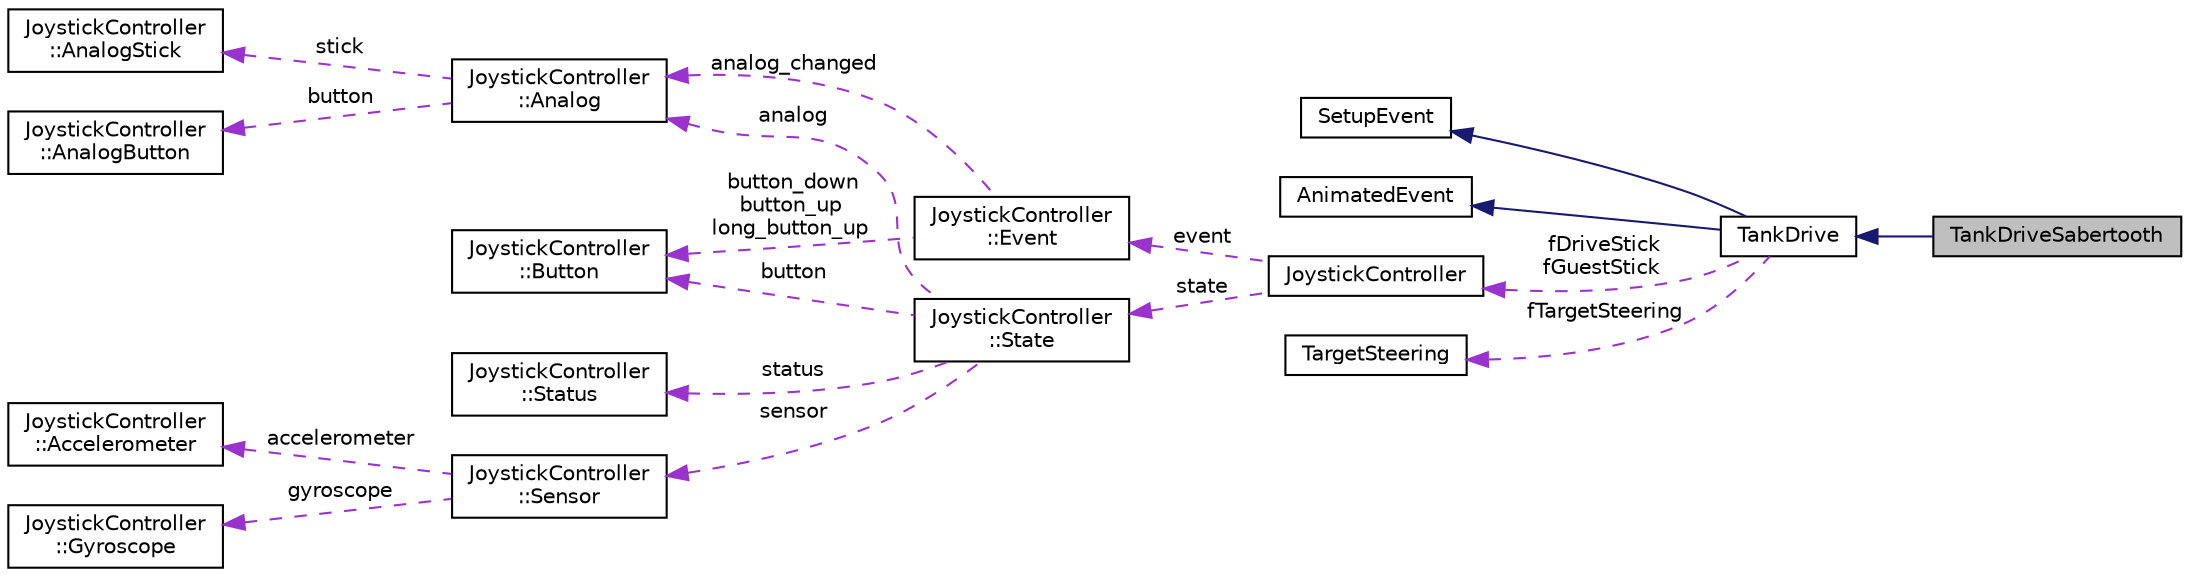 digraph "TankDriveSabertooth"
{
 // LATEX_PDF_SIZE
  edge [fontname="Helvetica",fontsize="10",labelfontname="Helvetica",labelfontsize="10"];
  node [fontname="Helvetica",fontsize="10",shape=record];
  rankdir="LR";
  Node1 [label="TankDriveSabertooth",height=0.2,width=0.4,color="black", fillcolor="grey75", style="filled", fontcolor="black",tooltip=" "];
  Node2 -> Node1 [dir="back",color="midnightblue",fontsize="10",style="solid",fontname="Helvetica"];
  Node2 [label="TankDrive",height=0.2,width=0.4,color="black", fillcolor="white", style="filled",URL="$classTankDrive.html",tooltip="Base template of automatic forwarder from i2c to CommandEvent."];
  Node3 -> Node2 [dir="back",color="midnightblue",fontsize="10",style="solid",fontname="Helvetica"];
  Node3 [label="SetupEvent",height=0.2,width=0.4,color="black", fillcolor="white", style="filled",URL="$classSetupEvent.html",tooltip="Utility class to control a VMusic2 module."];
  Node4 -> Node2 [dir="back",color="midnightblue",fontsize="10",style="solid",fontname="Helvetica"];
  Node4 [label="AnimatedEvent",height=0.2,width=0.4,color="black", fillcolor="white", style="filled",URL="$classAnimatedEvent.html",tooltip="Base class for all animated devices."];
  Node5 -> Node2 [dir="back",color="darkorchid3",fontsize="10",style="dashed",label=" fDriveStick\nfGuestStick" ,fontname="Helvetica"];
  Node5 [label="JoystickController",height=0.2,width=0.4,color="black", fillcolor="white", style="filled",URL="$classJoystickController.html",tooltip=" "];
  Node6 -> Node5 [dir="back",color="darkorchid3",fontsize="10",style="dashed",label=" state" ,fontname="Helvetica"];
  Node6 [label="JoystickController\l::State",height=0.2,width=0.4,color="black", fillcolor="white", style="filled",URL="$structJoystickController_1_1State.html",tooltip=" "];
  Node7 -> Node6 [dir="back",color="darkorchid3",fontsize="10",style="dashed",label=" analog" ,fontname="Helvetica"];
  Node7 [label="JoystickController\l::Analog",height=0.2,width=0.4,color="black", fillcolor="white", style="filled",URL="$structJoystickController_1_1Analog.html",tooltip=" "];
  Node8 -> Node7 [dir="back",color="darkorchid3",fontsize="10",style="dashed",label=" stick" ,fontname="Helvetica"];
  Node8 [label="JoystickController\l::AnalogStick",height=0.2,width=0.4,color="black", fillcolor="white", style="filled",URL="$structJoystickController_1_1AnalogStick.html",tooltip=" "];
  Node9 -> Node7 [dir="back",color="darkorchid3",fontsize="10",style="dashed",label=" button" ,fontname="Helvetica"];
  Node9 [label="JoystickController\l::AnalogButton",height=0.2,width=0.4,color="black", fillcolor="white", style="filled",URL="$structJoystickController_1_1AnalogButton.html",tooltip=" "];
  Node10 -> Node6 [dir="back",color="darkorchid3",fontsize="10",style="dashed",label=" button" ,fontname="Helvetica"];
  Node10 [label="JoystickController\l::Button",height=0.2,width=0.4,color="black", fillcolor="white", style="filled",URL="$structJoystickController_1_1Button.html",tooltip=" "];
  Node11 -> Node6 [dir="back",color="darkorchid3",fontsize="10",style="dashed",label=" status" ,fontname="Helvetica"];
  Node11 [label="JoystickController\l::Status",height=0.2,width=0.4,color="black", fillcolor="white", style="filled",URL="$structJoystickController_1_1Status.html",tooltip=" "];
  Node12 -> Node6 [dir="back",color="darkorchid3",fontsize="10",style="dashed",label=" sensor" ,fontname="Helvetica"];
  Node12 [label="JoystickController\l::Sensor",height=0.2,width=0.4,color="black", fillcolor="white", style="filled",URL="$structJoystickController_1_1Sensor.html",tooltip=" "];
  Node13 -> Node12 [dir="back",color="darkorchid3",fontsize="10",style="dashed",label=" accelerometer" ,fontname="Helvetica"];
  Node13 [label="JoystickController\l::Accelerometer",height=0.2,width=0.4,color="black", fillcolor="white", style="filled",URL="$structJoystickController_1_1Accelerometer.html",tooltip=" "];
  Node14 -> Node12 [dir="back",color="darkorchid3",fontsize="10",style="dashed",label=" gyroscope" ,fontname="Helvetica"];
  Node14 [label="JoystickController\l::Gyroscope",height=0.2,width=0.4,color="black", fillcolor="white", style="filled",URL="$structJoystickController_1_1Gyroscope.html",tooltip=" "];
  Node15 -> Node5 [dir="back",color="darkorchid3",fontsize="10",style="dashed",label=" event" ,fontname="Helvetica"];
  Node15 [label="JoystickController\l::Event",height=0.2,width=0.4,color="black", fillcolor="white", style="filled",URL="$structJoystickController_1_1Event.html",tooltip=" "];
  Node10 -> Node15 [dir="back",color="darkorchid3",fontsize="10",style="dashed",label=" button_down\nbutton_up\nlong_button_up" ,fontname="Helvetica"];
  Node7 -> Node15 [dir="back",color="darkorchid3",fontsize="10",style="dashed",label=" analog_changed" ,fontname="Helvetica"];
  Node16 -> Node2 [dir="back",color="darkorchid3",fontsize="10",style="dashed",label=" fTargetSteering" ,fontname="Helvetica"];
  Node16 [label="TargetSteering",height=0.2,width=0.4,color="black", fillcolor="white", style="filled",URL="$classTargetSteering.html",tooltip=" "];
}
